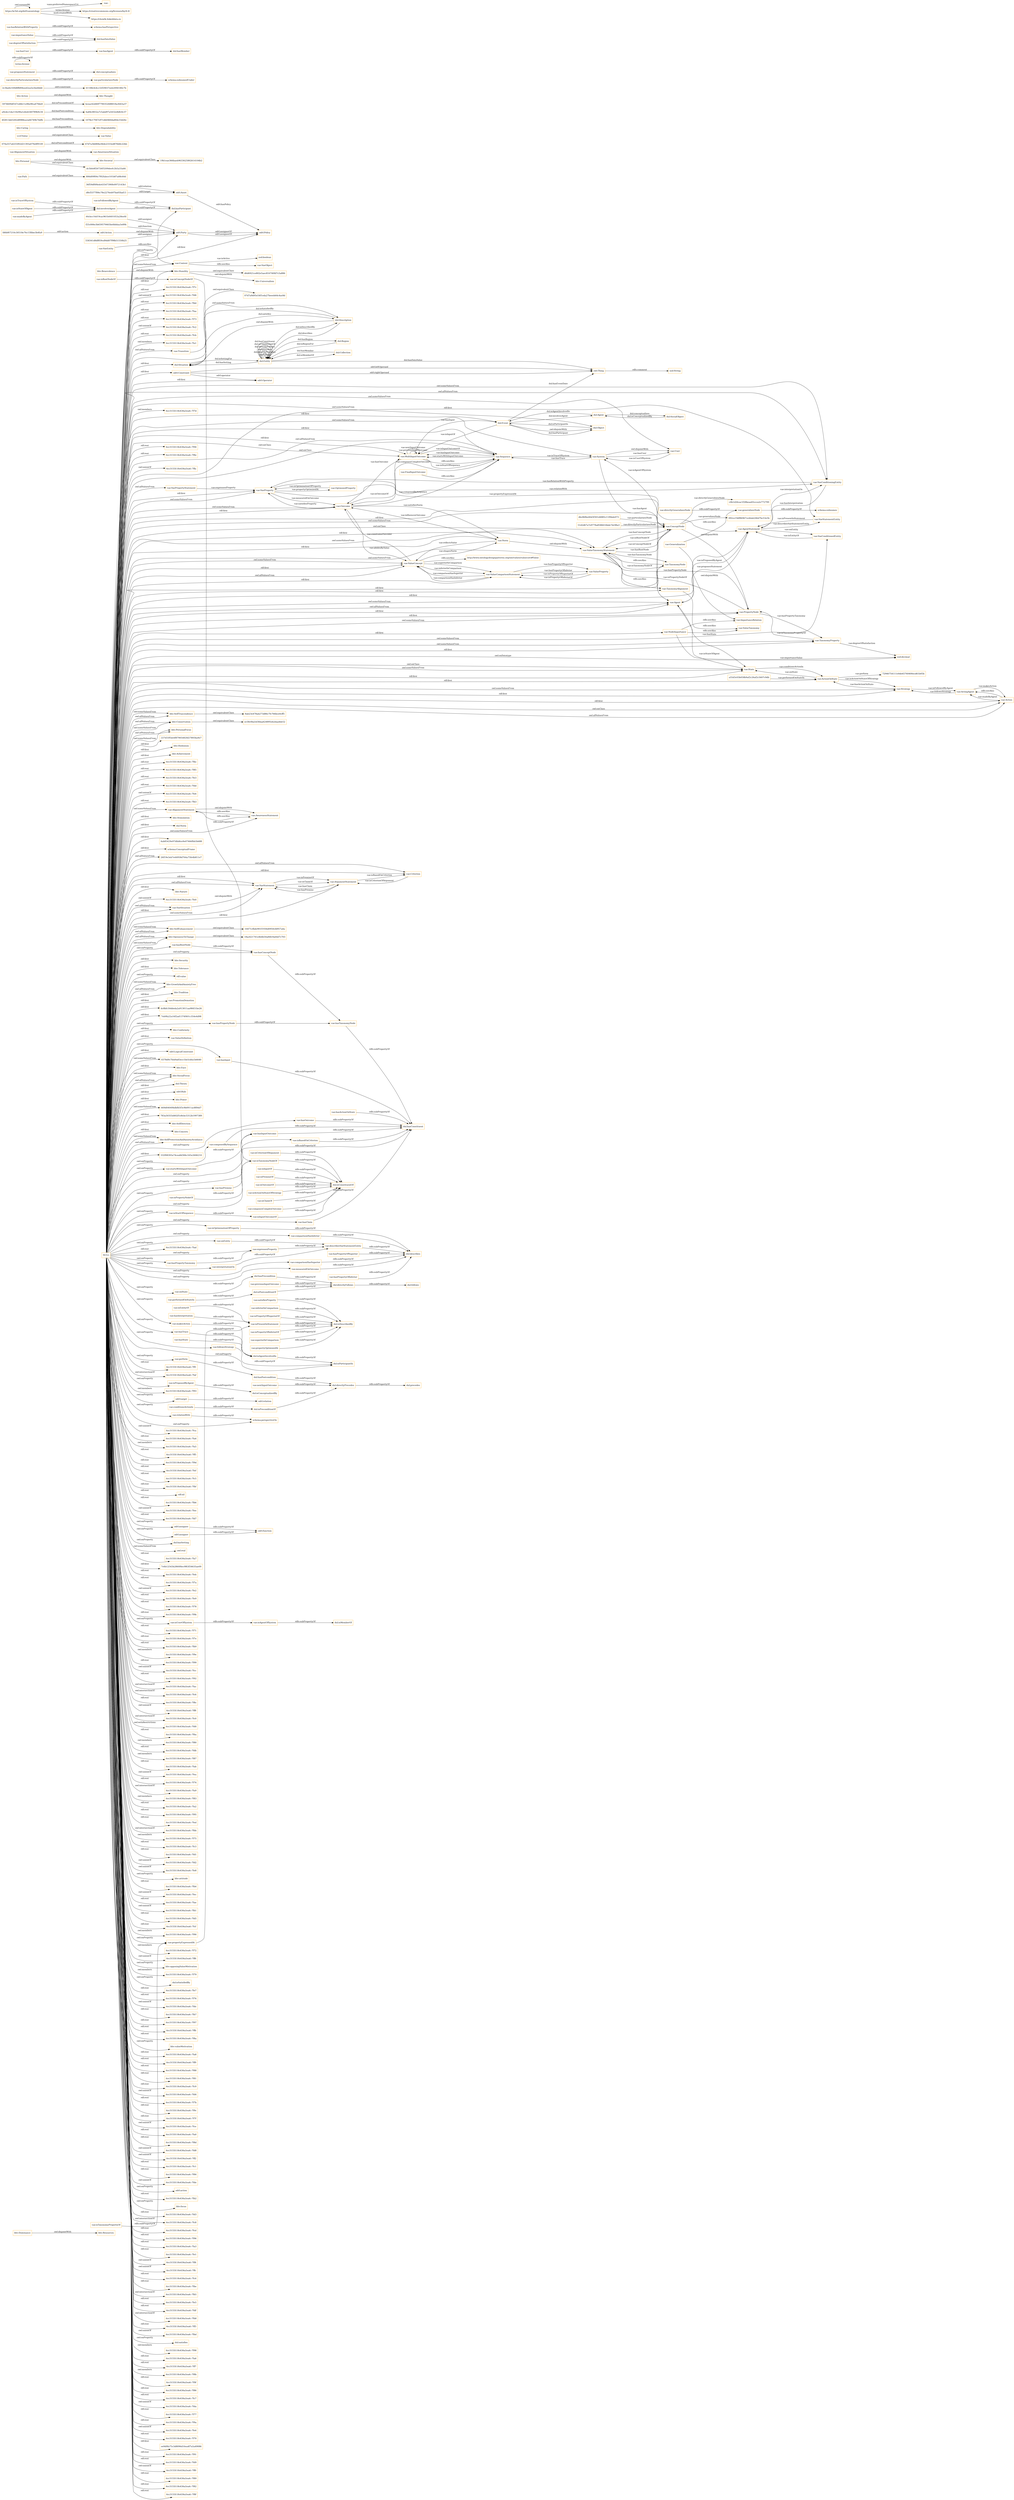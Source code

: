 digraph ar2dtool_diagram { 
rankdir=LR;
size="1501"
node [shape = rectangle, color="orange"]; "bhv:Dominance" "07d7a9d95e54f1eda27beeeb64c4ac8d" "dul:Situation" "odrl:Action" "36f59df0f4edc63547390fe0972143b1" "vae:Path" "c0b1d26cac1f28beae65ccca2e772799" "bhv:PersonalFocus" "227d33f5dc6f87905482fd27893ba9e7" "bhv:Hedonism" "bhv:Societal" "vae:NodeImportance" "72946754111e0de65760400ecd61b05b" "bhv:Universalism" "dc5bfe8f26726f3209deefc2b5a33a66" "vae:AwarenessSituation" "074a557a6255f02d21393a079e8f9149" "vae:Value" "bhv:Achievement" "odrl:Policy" "bhv:Stimulation" "dul:Norm" "vae:AlignmentSituation" "odrl:Operator" "vae:VaeProperty" "bhv:SelfTrascendence" "4ab85429e97dbb8ce9e07466fbb5b688" "vae:Outcome" "schema:ConceptualFrame" "26f19e3eb7e44958d764a75fe4b811e7" "vae:VaeEntity" "vae:MultiInputOutcome" "bhv:Conservation" "vae:AlignmentStatement" "bhv:Dependability" "dul:SocialObject" "bhv:Caring" "odrl:Asset" "bhv:Nature" "4f2813dd3282d8988ea2a66749b74dfb" "558341d8df859cd9dd07f98b51550b25" "vae:Generalization" "d6d6921ce802e5aec816740fd7c5a886" "vae:Context" "vae:ActionOnState" "vae:VaeStatement" "dbc86fbe40d3f301d4885c11f0bde073" "vae:TaxonomyProperty" "bhv:Security" "vae:ConceptNode" "dul:Object" "bhv:Tolerance" "vae:System" "bhv:Humility" "67d7a3b680bc0b4e2333ed876b8c22bb" "1078e17947e97cdb0460daf64e33d26c" "odrl:Party" "806d09f04c7f02fabce101b87a08c64d" "fd6bf67210c30518e76c15fbbe3b4fa9" "vae:Norm" "a9cdcc1da110e90a1e6eb540789b9c34" "44cbcc16d19cac961b4401053a28eefd" "bhv:GrowthAndAnxietyFree" "vae:User" "vae:Sequence" "vae:AgentStatement" "vae:VaeConditionedEntity" "bhv:Tradition" "dul:Event" "vae:PromotionDemotion" "dul:Agent" "ec58c0ba5d3fdaa624895eb2daa4de52" "dc8bfc50ddeda2a913011aa98451be26" "f25c006e3b659579465befdddaa3e89b" "7eb9fa22a16f2ad1374f401c354e4d98" "vae:ValueTaxonomyStatement" "a55d3c03b058b9af2c26af2c5607c9db" "vae:TaxonomyAlignment" "bhv:SelfEnhancement" "vae:Strategy" "vae:Agent" "bhv:Benevolence" "vae:FinalInputOutcome" "51d2d67a7e9778a8586616bde7dc98a3" "5974609df167cd4b11e96e9fca479de8" "vae:VaeSituation" "bhv:Conformity" "vae:Action" "bhv:Resources" "dul:Collection" "vae:AwarenessStatement" "vae:ValueDefinition" "bhv:OpennessToChange" "vae:ActingAgent" "odrl:LogicalConstraint" "vae:ValueConcept" "vae:PropertyNode" "vae:ValueProperty" "vae:ValueComparisonStatement" "19b1eae366baeb9633625802614104b2" "0378d9c7feb9a83ecc1be5cbfa1b6640" "vae:VaeStatementEntity" "vae:Criterion" "bhv:Thought" "vae:Transition" "bceac42d40f7790352688018a3643a37" "vae:State" "dul:Entity" "bhv:Face" "d8cf3377f06c78e2276eb97ba05fad13" "vae:VaeConditioningEntity" "vae:TaxonomyNode" "vae:VaePropertyStatement" "61188cfe4cc32f29037eeb2094180c7b" "bhv:SocialFocus" "16471cfbde901f1936d0950cfd957a4a" "odrl:Constraint" "092ce19df86967ce4dab246d7bc53e5b" "vae:OptimizedProperty" "dul:Theory" "8ab23e478ab273d86c7fc766bce0cff5" "dul:Region" "dul:Description" "18ac621741e4b4b50a84fc9a64d7c703" "bhv:Action" "vcvf:Value" "odrl:Rule" "bhv:Power" "vae:ImportanceRelation" "bhv:Personal" "669d04049bdbfb5f3c9b0911ac8f04d7" "2c3ba0e169d8ffd94eed2ea5e2be6bb6" "783a50355d402f1e8cbc5312b1997389" "vae:ArgumentStatement" "bhv:SelfDirection" "bhv:Concern" "bhv:SelfProtectionAndAnxietyAvoidance" "332f08393a74cea8d306c165e2606210" "6a84c0832a7c5abd97a5432e8dfc0c37" ; /*classes style*/
	"bhv:Action" -> "bhv:Thought" [ label = "owl:disjointWith" ];
	"vae:particularizesNode" -> "schema:subsumedUnder" [ label = "rdfs:subPropertyOf" ];
	"vae:hasConceptNode" -> "vae:hasTaxonomyNode" [ label = "rdfs:subPropertyOf" ];
	"vae:ConceptNode" -> "vae:PropertyNode" [ label = "owl:disjointWith" ];
	"vae:isTaxonomyNodeOf" -> "dul:isConstituentOf" [ label = "rdfs:subPropertyOf" ];
	"vae:proposesStatement" -> "dul:conceptualizes" [ label = "rdfs:subPropertyOf" ];
	"vae:previousInputOutcome" -> "dul:directlyFollows" [ label = "rdfs:subPropertyOf" ];
	"vae:hasTaxonomyNode" -> "dul:hasConstituent" [ label = "rdfs:subPropertyOf" ];
	"vae:nextInputOutcome" -> "dul:directlyPrecedes" [ label = "rdfs:subPropertyOf" ];
	"vae:VaeSituation" -> "vae:VaeStatement" [ label = "owl:disjointWith" ];
	"vae:comparisonHasInferior" -> "dul:describes" [ label = "rdfs:subPropertyOf" ];
	"vae:hasTrace" -> "dul:isAgentInvolvedIn" [ label = "rdfs:subPropertyOf" ];
	"vae:Path" -> "806d09f04c7f02fabce101b87a08c64d" [ label = "owl:equivalentClass" ];
	"vae:isInputOf" -> "dul:isConstituentOf" [ label = "rdfs:subPropertyOf" ];
	"dul:involvesAgent" -> "dul:hasParticipant" [ label = "rdfs:subPropertyOf" ];
	"terms:license" -> "terms:license" [ label = "rdfs:subPropertyOf" ];
	"dul:isAgentInvolvedIn" -> "dul:isParticipantIn" [ label = "rdfs:subPropertyOf" ];
	"bhv:SelfTrascendence" -> "8ab23e478ab273d86c7fc766bce0cff5" [ label = "owl:equivalentClass" ];
	"vae:describesVaeStatementEntity" -> "dul:describes" [ label = "rdfs:subPropertyOf" ];
	"vae:hasPropertyTaxonomy" -> "vae:expressesProperty" [ label = "rdfs:subPropertyOf" ];
	"dul:Event" -> "dul:Object" [ label = "owl:disjointWith" ];
	"vae:isPremiseOf" -> "dul:isConstituentOf" [ label = "rdfs:subPropertyOf" ];
	"vae:interpretationOn" -> "vae:describesVaeStatementEntity" [ label = "rdfs:subPropertyOf" ];
	"dul:Description" -> "dul:Situation" [ label = "owl:disjointWith" ];
	"odrl:Action" -> "odrl:Party" [ label = "owl:disjointWith" ];
	"vae:madeByAgent" -> "dul:involvesAgent" [ label = "rdfs:subPropertyOf" ];
	"dul:isPreconditionOf" -> "dul:directlyPrecedes" [ label = "rdfs:subPropertyOf" ];
	"vae:isOutcomeOf" -> "dul:isConstituentOf" [ label = "rdfs:subPropertyOf" ];
	"vae:isPresentInStatement" -> "dul:isDescribedBy" [ label = "rdfs:subPropertyOf" ];
	"vae:hasInput" -> "dul:hasConstituent" [ label = "rdfs:subPropertyOf" ];
	"bhv:Personal" -> "bhv:Societal" [ label = "owl:disjointWith" ];
	"bhv:Personal" -> "dc5bfe8f26726f3209deefc2b5a33a66" [ label = "owl:equivalentClass" ];
	"vae:hasUser" -> "vae:hasAgent" [ label = "rdfs:subPropertyOf" ];
	"vae:onState" -> "dul:hasPrecondition" [ label = "rdfs:subPropertyOf" ];
	"vae:hasActionOnState" -> "dul:hasConstituent" [ label = "rdfs:subPropertyOf" ];
	"vae:hasPropertyNode" -> "vae:hasTaxonomyNode" [ label = "rdfs:subPropertyOf" ];
	"dul:hasPrecondition" -> "dul:directlyFollows" [ label = "rdfs:subPropertyOf" ];
	"vae:hasPropertyOfSuperior" -> "dul:describes" [ label = "rdfs:subPropertyOf" ];
	"bhv:Conservation" -> "ec58c0ba5d3fdaa624895eb2daa4de52" [ label = "owl:equivalentClass" ];
	"vae:isPropertyNodeOf" -> "vae:isTaxonomyNodeOf" [ label = "rdfs:subPropertyOf" ];
	"bhv:Societal" -> "19b1eae366baeb9633625802614104b2" [ label = "owl:equivalentClass" ];
	"vae:Transition" -> "07d7a9d95e54f1eda27beeeb64c4ac8d" [ label = "owl:equivalentClass" ];
	"vae:comparisonHasSuperior" -> "dul:describes" [ label = "rdfs:subPropertyOf" ];
	"vae:hasOutcome" -> "dul:hasConstituent" [ label = "rdfs:subPropertyOf" ];
	"vae:Norm" -> "vae:ValueTaxonomyStatement" [ label = "owl:disjointWith" ];
	"vae:importanceValue" -> "dul:hasDataValue" [ label = "rdfs:subPropertyOf" ];
	"vae:isProposedByAgent" -> "dul:isConceptualizedBy" [ label = "rdfs:subPropertyOf" ];
	"bhv:Dominance" -> "bhv:Resources" [ label = "owl:disjointWith" ];
	"vae:isEntityOf" -> "vae:isPresentInStatement" [ label = "rdfs:subPropertyOf" ];
	"vae:MultiInputOutcome" -> "vae:Sequence" [ label = "rdfs:seeAlso" ];
	"vae:propertyExpressedAt" -> "vae:isPresentInStatement" [ label = "rdfs:subPropertyOf" ];
	"vae:hasState" -> "dul:isAgentInvolvedIn" [ label = "rdfs:subPropertyOf" ];
	"vae:AwarenessStatement" -> "vae:AlignmentStatement" [ label = "rdfs:seeAlso" ];
	"vae:isConceptNodeOf" -> "vae:isTaxonomyNodeOf" [ label = "rdfs:subPropertyOf" ];
	"bhv:Caring" -> "bhv:Dependability" [ label = "owl:disjointWith" ];
	"vae:hasRootNode" -> "vae:hasConceptNode" [ label = "rdfs:subPropertyOf" ];
	"vae:isAgentOfSystem" -> "dul:isMemberOf" [ label = "rdfs:subPropertyOf" ];
	"vae:ValueConcept" -> "http://www.ontologydesignpatterns.org/ont/values/valuecore#Value" [ label = "rdfs:seeAlso" ];
	"vae:isInputOutcomeOf" -> "dul:isConstituentOf" [ label = "rdfs:subPropertyOf" ];
	"vae:isTaxonomyPropertyOf" -> "vae:propertyExpressedAt" [ label = "rdfs:subPropertyOf" ];
	"vae:directlyParticularizesNode" -> "vae:particularizesNode" [ label = "rdfs:subPropertyOf" ];
	"vae:isRootNodeOf" -> "vae:isConceptNodeOf" [ label = "rdfs:subPropertyOf" ];
	"vae:expressesProperty" -> "vae:describesVaeStatementEntity" [ label = "rdfs:subPropertyOf" ];
	"vae:hasAgent" -> "dul:hasMember" [ label = "rdfs:subPropertyOf" ];
	"vae:isFollowedByAgent" -> "dul:hasParticipant" [ label = "rdfs:subPropertyOf" ];
	"vae:hasRelationWithProperty" -> "schema:hasPerspective" [ label = "rdfs:subPropertyOf" ];
	"vae:measuredOnOutcome" -> "dul:describes" [ label = "rdfs:subPropertyOf" ];
	"vae:perform" -> "dul:hasPostcondition" [ label = "rdfs:subPropertyOf" ];
	"vcvf:Value" -> "vae:Value" [ label = "owl:equivalentClass" ];
	"vae:isTraceOfSystem" -> "dul:involvesAgent" [ label = "rdfs:subPropertyOf" ];
	"vae:degreeOfSatisfaction" -> "dul:hasDataValue" [ label = "rdfs:subPropertyOf" ];
	"vae:directlyGeneralizesNode" -> "vae:generalizesNode" [ label = "rdfs:subPropertyOf" ];
	"vae:conditionsActionIn" -> "dul:isPreconditionOf" [ label = "rdfs:subPropertyOf" ];
	"vae:superiorInComparison" -> "dul:isDescribedBy" [ label = "rdfs:subPropertyOf" ];
	"vae:System" -> "vae:User" [ label = "owl:disjointWith" ];
	"vae:ValueTaxonomyStatement" -> "vae:TaxonomyAlignment" [ label = "rdfs:seeAlso" ];
	"vae:TaxonomyNode" -> "vae:ValueTaxonomyStatement" [ label = "rdfs:seeAlso" ];
	"vae:followsStrategy" -> "dul:isParticipantIn" [ label = "rdfs:subPropertyOf" ];
	"vae:hasPropertyOfInferior" -> "dul:describes" [ label = "rdfs:subPropertyOf" ];
	"vae:composedBySequence" -> "dul:hasConstituent" [ label = "rdfs:subPropertyOf" ];
	"vae:AlignmentSituation" -> "vae:AwarenessSituation" [ label = "owl:disjointWith" ];
	"https://w3id.org/def/vaeontology" -> "vae:" [ label = "vann:preferredNamespaceUri" ];
	"https://w3id.org/def/vaeontology" -> "https://creativecommons.org/licenses/by/4.0/" [ label = "terms:license" ];
	"https://w3id.org/def/vaeontology" -> "https://w3id.org/def/vaeontology" [ label = "owl:versionIRI" ];
	"https://w3id.org/def/vaeontology" -> "https://chowlk.linkeddata.es" [ label = "mod:createdWith" ];
	"vae:isActionOnStateOfStrategy" -> "dul:isConstituentOf" [ label = "rdfs:subPropertyOf" ];
	"vae:startsWithInputOutcome" -> "vae:hasInputOutcome" [ label = "rdfs:subPropertyOf" ];
	"vae:isOptimizationOfProperty" -> "dul:describes" [ label = "rdfs:subPropertyOf" ];
	"vae:propertyOptimizedAt" -> "dul:isDescribedBy" [ label = "rdfs:subPropertyOf" ];
	"bhv:Humility" -> "bhv:Universalism" [ label = "owl:disjointWith" ];
	"bhv:Humility" -> "d6d6921ce802e5aec816740fd7c5a886" [ label = "owl:equivalentClass" ];
	"vae:FinalInputOutcome" -> "vae:Sequence" [ label = "rdfs:seeAlso" ];
	"odrl:target" -> "odrl:relation" [ label = "rdfs:subPropertyOf" ];
	"bhv:SelfEnhancement" -> "16471cfbde901f1936d0950cfd957a4a" [ label = "owl:equivalentClass" ];
	"dul:directlyPrecedes" -> "dul:precedes" [ label = "rdfs:subPropertyOf" ];
	"vae:makesAction" -> "dul:isAgentInvolvedIn" [ label = "rdfs:subPropertyOf" ];
	"vae:satisfiesProperty" -> "dul:isDescribedBy" [ label = "rdfs:subPropertyOf" ];
	"vae:TaxonomyAlignment" -> "vae:ValueTaxonomy" [ label = "rdfs:seeAlso" ];
	"vae:relationWith" -> "schema:perspectiveOn" [ label = "rdfs:subPropertyOf" ];
	"vae:NodeImportance" -> "vae:ValueTaxonomy" [ label = "rdfs:seeAlso" ];
	"vae:NodeImportance" -> "vae:ImportanceRelation" [ label = "rdfs:seeAlso" ];
	"vae:Action" -> "vae:ActingAgent" [ label = "rdfs:seeAlso" ];
	"vae:inferiorInComparison" -> "dul:isDescribedBy" [ label = "rdfs:subPropertyOf" ];
	"vae:VaeEntity" -> "vae:Context" [ label = "rdfs:seeAlso" ];
	"vae:isClaimOf" -> "dul:isConstituentOf" [ label = "rdfs:subPropertyOf" ];
	"vae:hasInputOutcome" -> "dul:hasConstituent" [ label = "rdfs:subPropertyOf" ];
	"vae:isPropertyOfSuperiorOf" -> "dul:isDescribedBy" [ label = "rdfs:subPropertyOf" ];
	"vae:isStateOfAgent" -> "dul:involvesAgent" [ label = "rdfs:subPropertyOf" ];
	"vae:Generalization" -> "vae:generalizesNode" [ label = "rdfs:seeAlso" ];
	"vae:Generalization" -> "vae:ImportanceRelation" [ label = "owl:disjointWith" ];
	"vae:Context" -> "vae:VaeObject" [ label = "rdfs:seeAlso" ];
	"NULL" -> "6cc3155f:18c636a5ea6:-7fca" [ label = "owl:unionOf" ];
	"NULL" -> "6cc3155f:18c636a5ea6:-7fa4" [ label = "rdf:rest" ];
	"NULL" -> "6cc3155f:18c636a5ea6:-7fa5" [ label = "owl:members" ];
	"NULL" -> "6cc3155f:18c636a5ea6:-7ff5" [ label = "rdf:rest" ];
	"NULL" -> "4ab85429e97dbb8ce9e07466fbb5b688" [ label = "rdf:first" ];
	"NULL" -> "6cc3155f:18c636a5ea6:-7f9d" [ label = "rdf:rest" ];
	"NULL" -> "6cc3155f:18c636a5ea6:-7fef" [ label = "rdf:rest" ];
	"NULL" -> "vae:hasConceptNode" [ label = "owl:onProperty" ];
	"NULL" -> "6cc3155f:18c636a5ea6:-7fc5" [ label = "rdf:rest" ];
	"NULL" -> "bhv:PersonalFocus" [ label = "owl:someValuesFrom" ];
	"NULL" -> "6cc3155f:18c636a5ea6:-7fbf" [ label = "rdf:rest" ];
	"NULL" -> "bhv:Hedonism" [ label = "rdf:first" ];
	"NULL" -> "bhv:Conservation" [ label = "owl:allValuesFrom" ];
	"NULL" -> "rdf:nil" [ label = "rdf:rest" ];
	"NULL" -> "vae:VaeConditioningEntity" [ label = "owl:someValuesFrom" ];
	"NULL" -> "vae:isBasedOnCriterion" [ label = "owl:onProperty" ];
	"NULL" -> "6cc3155f:18c636a5ea6:-7fb6" [ label = "rdf:rest" ];
	"NULL" -> "6cc3155f:18c636a5ea6:-7fee" [ label = "owl:unionOf" ];
	"NULL" -> "vae:isTaxonomyNodeOf" [ label = "owl:onProperty" ];
	"NULL" -> "vae:interpretationOn" [ label = "owl:onProperty" ];
	"NULL" -> "vae:ConceptNode" [ label = "rdf:first" ];
	"NULL" -> "vae:PropertyNode" [ label = "rdf:first" ];
	"NULL" -> "6cc3155f:18c636a5ea6:-7fd7" [ label = "rdf:rest" ];
	"NULL" -> "odrl:assignee" [ label = "owl:onProperty" ];
	"NULL" -> "vae:ConceptNode" [ label = "owl:someValuesFrom" ];
	"NULL" -> "vae:expressesProperty" [ label = "owl:onProperty" ];
	"NULL" -> "vae:VaeSituation" [ label = "owl:allValuesFrom" ];
	"NULL" -> "dul:hasSetting" [ label = "owl:onProperty" ];
	"NULL" -> "bhv:SelfTrascendence" [ label = "owl:someValuesFrom" ];
	"NULL" -> "owl:real" [ label = "owl:someValuesFrom" ];
	"NULL" -> "6cc3155f:18c636a5ea6:-7fa7" [ label = "rdf:rest" ];
	"NULL" -> "odrl:LogicalConstraint" [ label = "rdf:first" ];
	"NULL" -> "7c6b12543b2860f4ec9f63f34635ae09" [ label = "rdf:first" ];
	"NULL" -> "6cc3155f:18c636a5ea6:-7feb" [ label = "rdf:rest" ];
	"NULL" -> "vae:onEntity" [ label = "owl:onProperty" ];
	"NULL" -> "6cc3155f:18c636a5ea6:-7f7a" [ label = "rdf:rest" ];
	"NULL" -> "vae:VaeConditioningEntity" [ label = "owl:allValuesFrom" ];
	"NULL" -> "vae:TaxonomyNode" [ label = "rdf:first" ];
	"NULL" -> "6cc3155f:18c636a5ea6:-7fe2" [ label = "owl:unionOf" ];
	"NULL" -> "vae:comparisonHasInferior" [ label = "owl:onProperty" ];
	"NULL" -> "6cc3155f:18c636a5ea6:-7fe9" [ label = "rdf:rest" ];
	"NULL" -> "6cc3155f:18c636a5ea6:-7f78" [ label = "rdf:rest" ];
	"NULL" -> "6cc3155f:18c636a5ea6:-7f9b" [ label = "rdf:rest" ];
	"NULL" -> "vae:isUserOfSystem" [ label = "owl:onProperty" ];
	"NULL" -> "vae:ActionOnState" [ label = "rdf:first" ];
	"NULL" -> "vae:VaeStatement" [ label = "owl:someValuesFrom" ];
	"NULL" -> "6cc3155f:18c636a5ea6:-7f71" [ label = "rdf:rest" ];
	"NULL" -> "6cc3155f:18c636a5ea6:-7f7e" [ label = "rdf:rest" ];
	"NULL" -> "vae:Criterion" [ label = "owl:allValuesFrom" ];
	"NULL" -> "6cc3155f:18c636a5ea6:-7fb9" [ label = "rdf:rest" ];
	"NULL" -> "6cc3155f:18c636a5ea6:-7f9e" [ label = "owl:members" ];
	"NULL" -> "6cc3155f:18c636a5ea6:-7f99" [ label = "rdf:rest" ];
	"NULL" -> "bhv:GrowthAndAnxietyFree" [ label = "owl:someValuesFrom" ];
	"NULL" -> "6cc3155f:18c636a5ea6:-7fcc" [ label = "owl:unionOf" ];
	"NULL" -> "vae:Strategy" [ label = "owl:someValuesFrom" ];
	"NULL" -> "6cc3155f:18c636a5ea6:-7f92" [ label = "rdf:rest" ];
	"NULL" -> "6cc3155f:18c636a5ea6:-7fac" [ label = "owl:intersectionOf" ];
	"NULL" -> "vae:ConceptNode" [ label = "owl:onClass" ];
	"NULL" -> "6cc3155f:18c636a5ea6:-7fc6" [ label = "owl:intersectionOf" ];
	"NULL" -> "vae:Action" [ label = "rdf:first" ];
	"NULL" -> "vae:hasOutcome" [ label = "owl:onProperty" ];
	"NULL" -> "6cc3155f:18c636a5ea6:-7f8c" [ label = "rdf:rest" ];
	"NULL" -> "332f08393a74cea8d306c165e2606210" [ label = "rdf:first" ];
	"NULL" -> "6cc3155f:18c636a5ea6:-7ff8" [ label = "owl:unionOf" ];
	"NULL" -> "6cc3155f:18c636a5ea6:-7fc0" [ label = "owl:intersectionOf" ];
	"NULL" -> "6cc3155f:18c636a5ea6:-7fd0" [ label = "owl:withRestrictions" ];
	"NULL" -> "6cc3155f:18c636a5ea6:-7fba" [ label = "rdf:rest" ];
	"NULL" -> "vae:AwarenessStatement" [ label = "owl:someValuesFrom" ];
	"NULL" -> "6cc3155f:18c636a5ea6:-7f80" [ label = "owl:members" ];
	"NULL" -> "6cc3155f:18c636a5ea6:-7fdb" [ label = "rdf:rest" ];
	"NULL" -> "vae:startsWithInputOutcome" [ label = "owl:onProperty" ];
	"NULL" -> "6cc3155f:18c636a5ea6:-7f87" [ label = "owl:members" ];
	"NULL" -> "6cc3155f:18c636a5ea6:-7fab" [ label = "rdf:rest" ];
	"NULL" -> "6cc3155f:18c636a5ea6:-7fea" [ label = "owl:unionOf" ];
	"NULL" -> "odrl:Operator" [ label = "rdf:first" ];
	"NULL" -> "6cc3155f:18c636a5ea6:-7f74" [ label = "rdf:rest" ];
	"NULL" -> "vae:Agent" [ label = "owl:someValuesFrom" ];
	"NULL" -> "6cc3155f:18c636a5ea6:-7fa9" [ label = "owl:intersectionOf" ];
	"NULL" -> "vae:isStartOfSequence" [ label = "owl:onProperty" ];
	"NULL" -> "bhv:Tradition" [ label = "rdf:first" ];
	"NULL" -> "vae:hasInput" [ label = "owl:onProperty" ];
	"NULL" -> "6cc3155f:18c636a5ea6:-7f83" [ label = "owl:members" ];
	"NULL" -> "6cc3155f:18c636a5ea6:-7fa2" [ label = "rdf:rest" ];
	"NULL" -> "vae:Sequence" [ label = "owl:onClass" ];
	"NULL" -> "6cc3155f:18c636a5ea6:-7f95" [ label = "rdf:rest" ];
	"NULL" -> "vae:hasRootNode" [ label = "owl:onProperty" ];
	"NULL" -> "6cc3155f:18c636a5ea6:-7fed" [ label = "rdf:rest" ];
	"NULL" -> "vae:NodeImportance" [ label = "rdf:first" ];
	"NULL" -> "vae:VaeConditionedEntity" [ label = "owl:someValuesFrom" ];
	"NULL" -> "6cc3155f:18c636a5ea6:-7fbb" [ label = "owl:intersectionOf" ];
	"NULL" -> "6cc3155f:18c636a5ea6:-7f75" [ label = "owl:members" ];
	"NULL" -> "bhv:SelfEnhancement" [ label = "owl:someValuesFrom" ];
	"NULL" -> "6cc3155f:18c636a5ea6:-7fc3" [ label = "rdf:rest" ];
	"NULL" -> "bhv:GrowthAndAnxietyFree" [ label = "owl:allValuesFrom" ];
	"NULL" -> "vae:Outcome" [ label = "owl:someValuesFrom" ];
	"NULL" -> "bhv:SelfDirection" [ label = "rdf:first" ];
	"NULL" -> "vae:hasInputOutcome" [ label = "owl:onProperty" ];
	"NULL" -> "vae:TaxonomyProperty" [ label = "owl:someValuesFrom" ];
	"NULL" -> "dul:Theory" [ label = "rdf:first" ];
	"NULL" -> "dul:Event" [ label = "rdf:first" ];
	"NULL" -> "669d04049bdbfb5f3c9b0911ac8f04d7" [ label = "owl:someValuesFrom" ];
	"NULL" -> "6cc3155f:18c636a5ea6:-7fd1" [ label = "rdf:rest" ];
	"NULL" -> "227d33f5dc6f87905482fd27893ba9e7" [ label = "rdf:first" ];
	"NULL" -> "6cc3155f:18c636a5ea6:-7fd2" [ label = "owl:unionOf" ];
	"NULL" -> "vae:ArgumentStatement" [ label = "rdf:first" ];
	"NULL" -> "6cc3155f:18c636a5ea6:-7fe8" [ label = "owl:unionOf" ];
	"NULL" -> "bhv:attitude" [ label = "owl:onProperty" ];
	"NULL" -> "6cc3155f:18c636a5ea6:-7fb4" [ label = "rdf:rest" ];
	"NULL" -> "6cc3155f:18c636a5ea6:-7fec" [ label = "owl:unionOf" ];
	"NULL" -> "6cc3155f:18c636a5ea6:-7fae" [ label = "rdf:rest" ];
	"NULL" -> "vae:Norm" [ label = "rdf:first" ];
	"NULL" -> "schema:perspectiveOn" [ label = "owl:onProperty" ];
	"NULL" -> "6cc3155f:18c636a5ea6:-7fb1" [ label = "owl:unionOf" ];
	"NULL" -> "6cc3155f:18c636a5ea6:-7fd5" [ label = "rdf:rest" ];
	"NULL" -> "vae:VaeProperty" [ label = "rdf:first" ];
	"NULL" -> "6cc3155f:18c636a5ea6:-7fcf" [ label = "rdf:rest" ];
	"NULL" -> "6cc3155f:18c636a5ea6:-7f90" [ label = "owl:members" ];
	"NULL" -> "6cc3155f:18c636a5ea6:-7f72" [ label = "owl:members" ];
	"NULL" -> "6cc3155f:18c636a5ea6:-7ff6" [ label = "owl:unionOf" ];
	"NULL" -> "bhv:opposingValueMotivation" [ label = "owl:onProperty" ];
	"NULL" -> "bhv:Humility" [ label = "rdf:first" ];
	"NULL" -> "6cc3155f:18c636a5ea6:-7f79" [ label = "owl:members" ];
	"NULL" -> "dul:isSatisfiedBy" [ label = "owl:onProperty" ];
	"NULL" -> "vae:TaxonomyProperty" [ label = "rdf:first" ];
	"NULL" -> "6cc3155f:18c636a5ea6:-7fe7" [ label = "rdf:rest" ];
	"NULL" -> "6cc3155f:18c636a5ea6:-7f76" [ label = "rdf:rest" ];
	"NULL" -> "6cc3155f:18c636a5ea6:-7fdc" [ label = "owl:unionOf" ];
	"NULL" -> "vae:State" [ label = "owl:onClass" ];
	"NULL" -> "6cc3155f:18c636a5ea6:-7fb7" [ label = "rdf:rest" ];
	"NULL" -> "0378d9c7feb9a83ecc1be5cbfa1b6640" [ label = "owl:someValuesFrom" ];
	"NULL" -> "6cc3155f:18c636a5ea6:-7f97" [ label = "rdf:rest" ];
	"NULL" -> "bhv:OpennessToChange" [ label = "owl:allValuesFrom" ];
	"NULL" -> "vae:VaeStatement" [ label = "rdf:first" ];
	"NULL" -> "6cc3155f:18c636a5ea6:-7ffb" [ label = "rdf:rest" ];
	"NULL" -> "vae:VaeSituation" [ label = "rdf:first" ];
	"NULL" -> "6cc3155f:18c636a5ea6:-7f8a" [ label = "rdf:rest" ];
	"NULL" -> "bhv:valueMotivation" [ label = "owl:onProperty" ];
	"NULL" -> "vae:relationWith" [ label = "owl:onProperty" ];
	"NULL" -> "6cc3155f:18c636a5ea6:-7fa8" [ label = "rdf:rest" ];
	"NULL" -> "6cc3155f:18c636a5ea6:-7ff9" [ label = "rdf:rest" ];
	"NULL" -> "bhv:Stimulation" [ label = "rdf:first" ];
	"NULL" -> "6cc3155f:18c636a5ea6:-7f88" [ label = "rdf:rest" ];
	"NULL" -> "6cc3155f:18c636a5ea6:-7f81" [ label = "rdf:rest" ];
	"NULL" -> "6cc3155f:18c636a5ea6:-7fc9" [ label = "rdf:rest" ];
	"NULL" -> "odrl:Constraint" [ label = "rdf:first" ];
	"NULL" -> "6cc3155f:18c636a5ea6:-7fd4" [ label = "owl:unionOf" ];
	"NULL" -> "vae:Action" [ label = "owl:onClass" ];
	"NULL" -> "6cc3155f:18c636a5ea6:-7f7b" [ label = "rdf:rest" ];
	"NULL" -> "odrl:target" [ label = "owl:onProperty" ];
	"NULL" -> "vae:Transition" [ label = "owl:allValuesFrom" ];
	"NULL" -> "6cc3155f:18c636a5ea6:-7f9c" [ label = "rdf:rest" ];
	"NULL" -> "vae:makesAction" [ label = "owl:onProperty" ];
	"NULL" -> "dul:Object" [ label = "owl:someValuesFrom" ];
	"NULL" -> "6cc3155f:18c636a5ea6:-7f7f" [ label = "rdf:rest" ];
	"NULL" -> "vae:onState" [ label = "owl:onProperty" ];
	"NULL" -> "dul:isParticipantIn" [ label = "owl:onProperty" ];
	"NULL" -> "vae:VaeProperty" [ label = "owl:someValuesFrom" ];
	"NULL" -> "bhv:SelfProtectionAndAnxietyAvoidance" [ label = "owl:someValuesFrom" ];
	"NULL" -> "vae:Agent" [ label = "owl:allValuesFrom" ];
	"NULL" -> "6cc3155f:18c636a5ea6:-7fce" [ label = "owl:unionOf" ];
	"NULL" -> "6cc3155f:18c636a5ea6:-7fa0" [ label = "rdf:rest" ];
	"NULL" -> "6cc3155f:18c636a5ea6:-7f8d" [ label = "rdf:rest" ];
	"NULL" -> "6cc3155f:18c636a5ea6:-7fd8" [ label = "owl:unionOf" ];
	"NULL" -> "vae:PropertyNode" [ label = "owl:someValuesFrom" ];
	"NULL" -> "6cc3155f:18c636a5ea6:-7ff2" [ label = "owl:unionOf" ];
	"NULL" -> "6cc3155f:18c636a5ea6:-7fc1" [ label = "rdf:rest" ];
	"NULL" -> "dul:Situation" [ label = "rdf:first" ];
	"NULL" -> "bhv:SelfEnhancement" [ label = "owl:allValuesFrom" ];
	"NULL" -> "vae:hasPropertyNode" [ label = "owl:onProperty" ];
	"NULL" -> "dul:Description" [ label = "owl:someValuesFrom" ];
	"NULL" -> "6cc3155f:18c636a5ea6:-7f84" [ label = "rdf:rest" ];
	"NULL" -> "6cc3155f:18c636a5ea6:-7fde" [ label = "owl:unionOf" ];
	"NULL" -> "bhv:Conservation" [ label = "owl:someValuesFrom" ];
	"NULL" -> "bhv:PersonalFocus" [ label = "owl:allValuesFrom" ];
	"NULL" -> "schema:ConceptualFrame" [ label = "rdf:first" ];
	"NULL" -> "vae:Strategy" [ label = "rdf:first" ];
	"NULL" -> "vae:Outcome" [ label = "rdf:first" ];
	"NULL" -> "odrl:action" [ label = "owl:onProperty" ];
	"NULL" -> "6cc3155f:18c636a5ea6:-7fb2" [ label = "rdf:rest" ];
	"NULL" -> "vae:isProposedByAgent" [ label = "owl:onProperty" ];
	"NULL" -> "bhv:focus" [ label = "owl:onProperty" ];
	"NULL" -> "6cc3155f:18c636a5ea6:-7fd3" [ label = "rdf:rest" ];
	"NULL" -> "6cc3155f:18c636a5ea6:-7fc8" [ label = "owl:intersectionOf" ];
	"NULL" -> "6cc3155f:18c636a5ea6:-7fcd" [ label = "rdf:rest" ];
	"NULL" -> "6cc3155f:18c636a5ea6:-7f96" [ label = "rdf:rest" ];
	"NULL" -> "26f19e3eb7e44958d764a75fe4b811e7" [ label = "owl:allValuesFrom" ];
	"NULL" -> "6cc3155f:18c636a5ea6:-7fa3" [ label = "rdf:rest" ];
	"NULL" -> "vae:MultiInputOutcome" [ label = "rdf:first" ];
	"NULL" -> "6cc3155f:18c636a5ea6:-7fe1" [ label = "rdf:rest" ];
	"NULL" -> "6cc3155f:18c636a5ea6:-7ff4" [ label = "owl:unionOf" ];
	"NULL" -> "6cc3155f:18c636a5ea6:-7ffc" [ label = "owl:unionOf" ];
	"NULL" -> "6cc3155f:18c636a5ea6:-7fc4" [ label = "rdf:rest" ];
	"NULL" -> "vae:ValueTaxonomyStatement" [ label = "owl:someValuesFrom" ];
	"NULL" -> "6cc3155f:18c636a5ea6:-7fbe" [ label = "rdf:rest" ];
	"NULL" -> "bhv:SelfProtectionAndAnxietyAvoidance" [ label = "owl:allValuesFrom" ];
	"NULL" -> "vae:ValueDefinition" [ label = "rdf:first" ];
	"NULL" -> "vae:TaxonomyAlignment" [ label = "rdf:first" ];
	"NULL" -> "6cc3155f:18c636a5ea6:-7fb5" [ label = "owl:intersectionOf" ];
	"NULL" -> "bhv:Security" [ label = "rdf:first" ];
	"NULL" -> "6cc3155f:18c636a5ea6:-7fe5" [ label = "rdf:rest" ];
	"NULL" -> "vae:AgentStatement" [ label = "rdf:first" ];
	"NULL" -> "7eb9fa22a16f2ad1374f401c354e4d98" [ label = "rdf:first" ];
	"NULL" -> "vae:propertyExpressedAt" [ label = "owl:onProperty" ];
	"NULL" -> "vae:AlignmentStatement" [ label = "owl:someValuesFrom" ];
	"NULL" -> "6cc3155f:18c636a5ea6:-7fdf" [ label = "rdf:rest" ];
	"NULL" -> "bhv:OpennessToChange" [ label = "owl:someValuesFrom" ];
	"NULL" -> "dul:hasParticipant" [ label = "owl:onProperty" ];
	"NULL" -> "6cc3155f:18c636a5ea6:-7fb8" [ label = "owl:intersectionOf" ];
	"NULL" -> "odrl:assigner" [ label = "owl:onProperty" ];
	"NULL" -> "bhv:SocialFocus" [ label = "owl:someValuesFrom" ];
	"NULL" -> "6cc3155f:18c636a5ea6:-7ff3" [ label = "rdf:rest" ];
	"NULL" -> "6cc3155f:18c636a5ea6:-7fbd" [ label = "owl:unionOf" ];
	"NULL" -> "vae:ValueComparisonStatement" [ label = "rdf:first" ];
	"NULL" -> "dul:satisfies" [ label = "owl:onProperty" ];
	"NULL" -> "vae:VaePropertyStatement" [ label = "owl:allValuesFrom" ];
	"NULL" -> "odrl:Rule" [ label = "rdf:first" ];
	"NULL" -> "6cc3155f:18c636a5ea6:-7f98" [ label = "owl:members" ];
	"NULL" -> "6cc3155f:18c636a5ea6:-7fa6" [ label = "rdf:rest" ];
	"NULL" -> "783a50355d402f1e8cbc5312b1997389" [ label = "rdf:first" ];
	"NULL" -> "6cc3155f:18c636a5ea6:-7ff7" [ label = "rdf:rest" ];
	"NULL" -> "6cc3155f:18c636a5ea6:-7f8b" [ label = "owl:members" ];
	"NULL" -> "bhv:SocialFocus" [ label = "owl:allValuesFrom" ];
	"NULL" -> "6cc3155f:18c636a5ea6:-7f9f" [ label = "rdf:rest" ];
	"NULL" -> "6cc3155f:18c636a5ea6:-7f86" [ label = "rdf:rest" ];
	"NULL" -> "vae:ValueConcept" [ label = "owl:someValuesFrom" ];
	"NULL" -> "vae:hasPremise" [ label = "owl:onProperty" ];
	"NULL" -> "bhv:Tolerance" [ label = "rdf:first" ];
	"NULL" -> "vae:State" [ label = "owl:someValuesFrom" ];
	"NULL" -> "6cc3155f:18c636a5ea6:-7fc7" [ label = "rdf:rest" ];
	"NULL" -> "6cc3155f:18c636a5ea6:-7fda" [ label = "owl:unionOf" ];
	"NULL" -> "bhv:Power" [ label = "rdf:first" ];
	"NULL" -> "bhv:Nature" [ label = "rdf:first" ];
	"NULL" -> "6cc3155f:18c636a5ea6:-7f77" [ label = "rdf:rest" ];
	"NULL" -> "6cc3155f:18c636a5ea6:-7f9a" [ label = "rdf:rest" ];
	"NULL" -> "vae:Action" [ label = "owl:allValuesFrom" ];
	"NULL" -> "vae:Agent" [ label = "rdf:first" ];
	"NULL" -> "6cc3155f:18c636a5ea6:-7fe4" [ label = "owl:unionOf" ];
	"NULL" -> "6cc3155f:18c636a5ea6:-7f70" [ label = "rdf:rest" ];
	"NULL" -> "bhv:Achievement" [ label = "rdf:first" ];
	"NULL" -> "vae:followsStrategy" [ label = "owl:onProperty" ];
	"NULL" -> "vae:Sequence" [ label = "rdf:first" ];
	"NULL" -> "ee9d9fa75c3d8096d16ea4f7a5a49086" [ label = "rdf:first" ];
	"NULL" -> "vae:VaeStatementEntity" [ label = "rdf:first" ];
	"NULL" -> "bhv:Conformity" [ label = "rdf:first" ];
	"NULL" -> "vae:perform" [ label = "owl:onProperty" ];
	"NULL" -> "xsd:decimal" [ label = "owl:onDatatype" ];
	"NULL" -> "bhv:SelfTrascendence" [ label = "owl:allValuesFrom" ];
	"NULL" -> "6cc3155f:18c636a5ea6:-7f91" [ label = "rdf:rest" ];
	"NULL" -> "6cc3155f:18c636a5ea6:-7fd9" [ label = "rdf:rest" ];
	"NULL" -> "odrl:Party" [ label = "rdf:first" ];
	"NULL" -> "6cc3155f:18c636a5ea6:-7ff0" [ label = "owl:unionOf" ];
	"NULL" -> "6cc3155f:18c636a5ea6:-7f89" [ label = "rdf:rest" ];
	"NULL" -> "6cc3155f:18c636a5ea6:-7f82" [ label = "rdf:rest" ];
	"NULL" -> "odrl:Policy" [ label = "rdf:first" ];
	"NULL" -> "6cc3155f:18c636a5ea6:-7f8f" [ label = "rdf:rest" ];
	"NULL" -> "6cc3155f:18c636a5ea6:-7f7c" [ label = "rdf:rest" ];
	"NULL" -> "vae:Context" [ label = "owl:someValuesFrom" ];
	"NULL" -> "vae:ValueTaxonomyStatement" [ label = "rdf:first" ];
	"NULL" -> "6cc3155f:18c636a5ea6:-7fd6" [ label = "owl:unionOf" ];
	"NULL" -> "vae:hasTrace" [ label = "owl:onProperty" ];
	"NULL" -> "6cc3155f:18c636a5ea6:-7fb0" [ label = "rdf:rest" ];
	"NULL" -> "6cc3155f:18c636a5ea6:-7faa" [ label = "rdf:rest" ];
	"NULL" -> "vae:MultiInputOutcome" [ label = "owl:onClass" ];
	"NULL" -> "6cc3155f:18c636a5ea6:-7f73" [ label = "rdf:rest" ];
	"NULL" -> "vae:ValueConcept" [ label = "rdf:first" ];
	"NULL" -> "6cc3155f:18c636a5ea6:-7fc2" [ label = "owl:unionOf" ];
	"NULL" -> "vae:Sequence" [ label = "owl:allValuesFrom" ];
	"NULL" -> "6cc3155f:18c636a5ea6:-7fcb" [ label = "rdf:rest" ];
	"NULL" -> "6cc3155f:18c636a5ea6:-7fa1" [ label = "owl:members" ];
	"NULL" -> "6cc3155f:18c636a5ea6:-7f7d" [ label = "owl:members" ];
	"NULL" -> "vae:composedBySequence" [ label = "owl:onProperty" ];
	"NULL" -> "vae:PromotionDemotion" [ label = "rdf:first" ];
	"NULL" -> "6cc3155f:18c636a5ea6:-7f94" [ label = "rdf:rest" ];
	"NULL" -> "vae:Criterion" [ label = "rdf:first" ];
	"NULL" -> "6cc3155f:18c636a5ea6:-7f8e" [ label = "rdf:rest" ];
	"NULL" -> "vae:hasClaim" [ label = "owl:onProperty" ];
	"NULL" -> "6cc3155f:18c636a5ea6:-7ffa" [ label = "owl:unionOf" ];
	"NULL" -> "vae:VaeStatement" [ label = "owl:allValuesFrom" ];
	"NULL" -> "bhv:Concern" [ label = "rdf:first" ];
	"NULL" -> "vae:measuredOnOutcome" [ label = "owl:onProperty" ];
	"NULL" -> "vae:hasPropertyTaxonomy" [ label = "owl:onProperty" ];
	"NULL" -> "bhv:Face" [ label = "rdf:first" ];
	"NULL" -> "6cc3155f:18c636a5ea6:-7fbc" [ label = "rdf:rest" ];
	"NULL" -> "vae:ValueConcept" [ label = "owl:allValuesFrom" ];
	"NULL" -> "vae:State" [ label = "rdf:first" ];
	"NULL" -> "6cc3155f:18c636a5ea6:-7f85" [ label = "rdf:rest" ];
	"NULL" -> "vae:System" [ label = "owl:someValuesFrom" ];
	"NULL" -> "6cc3155f:18c636a5ea6:-7fe3" [ label = "rdf:rest" ];
	"NULL" -> "6cc3155f:18c636a5ea6:-7fdd" [ label = "rdf:rest" ];
	"NULL" -> "6cc3155f:18c636a5ea6:-7fe6" [ label = "owl:unionOf" ];
	"NULL" -> "vae:TaxonomyNode" [ label = "owl:someValuesFrom" ];
	"NULL" -> "6cc3155f:18c636a5ea6:-7fb3" [ label = "rdf:rest" ];
	"NULL" -> "dc8bfc50ddeda2a913011aa98451be26" [ label = "rdf:first" ];
	"NULL" -> "6cc3155f:18c636a5ea6:-7fe0" [ label = "owl:unionOf" ];
	"NULL" -> "vae:isOptimizationOfProperty" [ label = "owl:onProperty" ];
	"NULL" -> "rdf:value" [ label = "owl:onProperty" ];
	"NULL" -> "6cc3155f:18c636a5ea6:-7fad" [ label = "rdf:rest" ];
	"NULL" -> "6cc3155f:18c636a5ea6:-7ff1" [ label = "rdf:rest" ];
	"NULL" -> "vae:User" [ label = "owl:someValuesFrom" ];
	"NULL" -> "vae:comparisonHasSuperior" [ label = "owl:onProperty" ];
	"NULL" -> "6cc3155f:18c636a5ea6:-7faf" [ label = "owl:intersectionOf" ];
	"NULL" -> "dul:Norm" [ label = "rdf:first" ];
	"NULL" -> "6cc3155f:18c636a5ea6:-7f93" [ label = "owl:members" ];
	"vae:isUserOfSystem" -> "vae:isAgentOfSystem" [ label = "rdfs:subPropertyOf" ];
	"vae:isPropertyOfInferiorOf" -> "dul:isDescribedBy" [ label = "rdfs:subPropertyOf" ];
	"vae:hasClaim" -> "dul:hasConstituent" [ label = "rdfs:subPropertyOf" ];
	"vae:generalizesNode" -> "schema:subsumes" [ label = "rdfs:subPropertyOf" ];
	"bhv:OpennessToChange" -> "18ac621741e4b4b50a84fc9a64d7c703" [ label = "owl:equivalentClass" ];
	"vae:hasPremise" -> "dul:hasConstituent" [ label = "rdfs:subPropertyOf" ];
	"vae:isStartOfSequence" -> "vae:isInputOutcomeOf" [ label = "rdfs:subPropertyOf" ];
	"bhv:Benevolence" -> "bhv:Humility" [ label = "owl:disjointWith" ];
	"odrl:assigner" -> "odrl:function" [ label = "rdfs:subPropertyOf" ];
	"vae:onEntity" -> "vae:describesVaeStatementEntity" [ label = "rdfs:subPropertyOf" ];
	"vae:composesComplexOutcome" -> "dul:isConstituentOf" [ label = "rdfs:subPropertyOf" ];
	"vae:hasInterpretation" -> "vae:isPresentInStatement" [ label = "rdfs:subPropertyOf" ];
	"vae:AlignmentStatement" -> "vae:AwarenessStatement" [ label = "rdfs:seeAlso" ];
	"vae:AlignmentStatement" -> "vae:AwarenessStatement" [ label = "owl:disjointWith" ];
	"dul:isPostconditionOf" -> "dul:directlyFollows" [ label = "rdfs:subPropertyOf" ];
	"odrl:assignee" -> "odrl:function" [ label = "rdfs:subPropertyOf" ];
	"dul:directlyFollows" -> "dul:follows" [ label = "rdfs:subPropertyOf" ];
	"vae:isBasedOnCriterion" -> "dul:hasConstituent" [ label = "rdfs:subPropertyOf" ];
	"vae:performedOnStateIn" -> "dul:isPostconditionOf" [ label = "rdfs:subPropertyOf" ];
	"dul:hasPostcondition" -> "dul:directlyPrecedes" [ label = "rdfs:subPropertyOf" ];
	"vae:isCriterionOfArgument" -> "dul:isConstituentOf" [ label = "rdfs:subPropertyOf" ];
	"4f2813dd3282d8988ea2a66749b74dfb" -> "1078e17947e97cdb0460daf64e33d26c" [ label = "dul:hasPrecondition" ];
	"vae:Agent" -> "vae:System" [ label = "vae:isAgentOfSystem" ];
	"dul:Entity" -> "dul:Entity" [ label = "dul:follows" ];
	"vae:Outcome" -> "vae:Sequence" [ label = "vae:composedBySequence" ];
	"vae:ConceptNode" -> "vae:ValueTaxonomyStatement" [ label = "vae:isRootNodeOf" ];
	"odrl:Constraint" -> "owl:Thing" [ label = "odrl:rightOperand" ];
	"vae:ActionOnState" -> "72946754111e0de65760400ecd61b05b" [ label = "vae:perform" ];
	"vae:ValueComparisonStatement" -> "vae:ValueProperty" [ label = "vae:hasPropertyOfSuperior" ];
	"vae:Outcome" -> "vae:ValueConcept" [ label = "vae:abidesByValue" ];
	"vae:VaePropertyStatement" -> "vae:VaeProperty" [ label = "vae:expressesProperty" ];
	"vae:ActingAgent" -> "vae:Strategy" [ label = "vae:followsStrategy" ];
	"vae:ActionOnState" -> "vae:Strategy" [ label = "vae:isActionOnStateOfStrategy" ];
	"dul:Agent" -> "dul:Event" [ label = "dul:isAgentInvolvedIn" ];
	"dul:SocialObject" -> "dul:Agent" [ label = "dul:isConceptualizedBy" ];
	"vae:TaxonomyNode" -> "vae:ValueTaxonomyStatement" [ label = "vae:isTaxonomyNodeOf" ];
	"vae:AgentStatement" -> "vae:VaeConditionedEntity" [ label = "vae:onEntity" ];
	"vae:ConceptNode" -> "c0b1d26cac1f28beae65ccca2e772799" [ label = "vae:directlyGeneralizesNode" ];
	"vae:Sequence" -> "vae:MultiInputOutcome" [ label = "vae:hasInputOutcome" ];
	"vae:MultiInputOutcome" -> "dul:Event" [ label = "vae:hasInput" ];
	"vae:Sequence" -> "vae:MultiInputOutcome" [ label = "vae:startsWithInputOutcome" ];
	"dul:Object" -> "dul:Event" [ label = "dul:isParticipantIn" ];
	"vae:AgentStatement" -> "vae:Agent" [ label = "vae:isProposedByAgent" ];
	"vae:ValueTaxonomyStatement" -> "vae:TaxonomyNode" [ label = "vae:hasTaxonomyNode" ];
	"vae:MultiInputOutcome" -> "vae:MultiInputOutcome" [ label = "vae:previousInputOutcome" ];
	"vae:ValueComparisonStatement" -> "vae:ValueConcept" [ label = "vae:comparisonHasSuperior" ];
	"odrl:Constraint" -> "odrl:Operator" [ label = "odrl:operator" ];
	"vae:Outcome" -> "vae:VaeProperty" [ label = "vae:satisfiesProperty" ];
	"vae:AgentStatement" -> "vae:VaeStatementEntity" [ label = "vae:describesVaeStatementEntity" ];
	"odrl:Asset" -> "odrl:Policy" [ label = "odrl:hasPolicy" ];
	"vae:ArgumentStatement" -> "vae:VaeStatement" [ label = "vae:hasClaim" ];
	"dul:Entity" -> "dul:Collection" [ label = "dul:isMemberOf" ];
	"vae:Agent" -> "vae:AgentStatement" [ label = "vae:proposesStatement" ];
	"vae:System" -> "vae:Sequence" [ label = "vae:hasTrace" ];
	"dul:Event" -> "owl:Thing" [ label = "dul:hasEventDate" ];
	"vae:Outcome" -> "vae:Norm" [ label = "vae:satisfiesNorm" ];
	"vae:User" -> "vae:System" [ label = "vae:isUserOfSystem" ];
	"fd6bf67210c30518e76c15fbbe3b4fa9" -> "odrl:Action" [ label = "odrl:action" ];
	"odrl:Party" -> "odrl:Policy" [ label = "odrl:assigneeOf" ];
	"vae:TaxonomyProperty" -> "xsd:decimal" [ label = "vae:degreeOfSatisfaction" ];
	"vae:Sequence" -> "vae:Outcome" [ label = "vae:composesComplexOutcome" ];
	"vae:Criterion" -> "vae:ArgumentStatement" [ label = "vae:isCriterionOfArgument" ];
	"dul:Entity" -> "dul:Entity" [ label = "dul:directlyPrecedes" ];
	"51d2d67a7e9778a8586616bde7dc98a3" -> "vae:ConceptNode" [ label = "vae:directlyParticularizesNode" ];
	"vae:PropertyNode" -> "vae:ValueTaxonomyStatement" [ label = "vae:isPropertyNodeOf" ];
	"vae:ValueTaxonomyStatement" -> "vae:ConceptNode" [ label = "vae:hasConceptNode" ];
	"vae:ValueComparisonStatement" -> "vae:ValueProperty" [ label = "vae:hasPropertyOfInferior" ];
	"vae:Sequence" -> "vae:System" [ label = "vae:isTraceOfSystem" ];
	"vae:VaeStatementEntity" -> "vae:AgentStatement" [ label = "vae:isPresentInStatement" ];
	"vae:ConceptNode" -> "092ce19df86967ce4dab246d7bc53e5b" [ label = "vae:generalizesNode" ];
	"vae:VaeProperty" -> "vae:VaeConditioningEntity" [ label = "vae:relationWith" ];
	"f25c006e3b659579465befdddaa3e89b" -> "odrl:Party" [ label = "odrl:function" ];
	"vae:System" -> "vae:User" [ label = "vae:hasUser" ];
	"dul:Event" -> "vae:MultiInputOutcome" [ label = "vae:isInputOf" ];
	"vae:OptimizedProperty" -> "vae:VaeProperty" [ label = "vae:isOptimizationOfProperty" ];
	"dul:Agent" -> "dul:SocialObject" [ label = "dul:conceptualizes" ];
	"vae:ConceptNode" -> "vae:ValueTaxonomyStatement" [ label = "vae:isConceptNodeOf" ];
	"vae:Agent" -> "vae:State" [ label = "vae:hasState" ];
	"vae:AgentStatement" -> "vae:VaeConditioningEntity" [ label = "vae:interpretationOn" ];
	"vae:MultiInputOutcome" -> "vae:Sequence" [ label = "vae:isStartOfSequence" ];
	"vae:VaeStatement" -> "vae:ArgumentStatement" [ label = "vae:isPremiseOf" ];
	"a9cdcc1da110e90a1e6eb540789b9c34" -> "6a84c0832a7c5abd97a5432e8dfc0c37" [ label = "dul:hasPostcondition" ];
	"dul:Entity" -> "dul:Entity" [ label = "dul:precedes" ];
	"vae:Strategy" -> "vae:ActingAgent" [ label = "vae:isFollowedByAgent" ];
	"dul:Event" -> "dul:Object" [ label = "dul:hasParticipant" ];
	"36f59df0f4edc63547390fe0972143b1" -> "odrl:Asset" [ label = "odrl:relation" ];
	"dul:Region" -> "dul:Entity" [ label = "dul:isRegionFor" ];
	"vae:MultiInputOutcome" -> "vae:Sequence" [ label = "vae:isInputOutcomeOf" ];
	"vae:Context" -> "xsd:boolean" [ label = "vae:isActive" ];
	"vae:PropertyNode" -> "vae:TaxonomyProperty" [ label = "vae:hasPropertyTaxonomy" ];
	"odrl:Party" -> "odrl:Policy" [ label = "odrl:assignerOf" ];
	"5974609df167cd4b11e96e9fca479de8" -> "bceac42d40f7790352688018a3643a37" [ label = "dul:isPreconditionOf" ];
	"vae:ValueTaxonomyStatement" -> "vae:ConceptNode" [ label = "vae:hasRootNode" ];
	"dul:Entity" -> "dul:Description" [ label = "dul:isDescribedBy" ];
	"vae:ValueProperty" -> "vae:ValueComparisonStatement" [ label = "vae:isPropertyOfSuperiorOf" ];
	"vae:ValueConcept" -> "vae:ValueComparisonStatement" [ label = "vae:superiorInComparison" ];
	"vae:Norm" -> "vae:ValueConcept" [ label = "vae:reflectsValue" ];
	"vae:VaeConditioningEntity" -> "vae:VaeProperty" [ label = "vae:hasRelationWithProperty" ];
	"vae:State" -> "vae:Agent" [ label = "vae:isStateOfAgent" ];
	"dul:Situation" -> "dul:Entity" [ label = "dul:isSettingFor" ];
	"dul:Entity" -> "dul:Entity" [ label = "dul:directlyFollows" ];
	"074a557a6255f02d21393a079e8f9149" -> "67d7a3b680bc0b4e2333ed876b8c22bb" [ label = "dul:isPostconditionOf" ];
	"vae:ValueComparisonStatement" -> "vae:ValueConcept" [ label = "vae:comparisonHasInferior" ];
	"vae:VaeConditionedEntity" -> "vae:AgentStatement" [ label = "vae:isEntityOf" ];
	"vae:Outcome" -> "vae:MultiInputOutcome" [ label = "vae:isOutcomeOf" ];
	"vae:VaeProperty" -> "vae:Outcome" [ label = "vae:measuredOnOutcome" ];
	"44cbcc16d19cac961b4401053a28eefd" -> "odrl:Party" [ label = "odrl:assigner" ];
	"vae:ArgumentStatement" -> "vae:VaeStatement" [ label = "vae:hasPremise" ];
	"dul:Entity" -> "dul:Situation" [ label = "dul:hasSetting" ];
	"vae:VaeProperty" -> "vae:OptimizedProperty" [ label = "vae:propertyOptimizedAt" ];
	"odrl:Constraint" -> "owl:Thing" [ label = "odrl:leftOperand" ];
	"dul:Event" -> "dul:Agent" [ label = "dul:involvesAgent" ];
	"vae:ActionOnState" -> "vae:State" [ label = "vae:onState" ];
	"vae:VaeStatement" -> "vae:ArgumentStatement" [ label = "vae:isClaimOf" ];
	"vae:Strategy" -> "vae:ActionOnState" [ label = "vae:hasActionOnState" ];
	"dul:Description" -> "dul:Entity" [ label = "dul:describes" ];
	"dul:Collection" -> "dul:Entity" [ label = "dul:hasMember" ];
	"dbc86fbe40d3f301d4885c11f0bde073" -> "vae:ConceptNode" [ label = "vae:particularizesNode" ];
	"vae:ActingAgent" -> "vae:Action" [ label = "vae:makesAction" ];
	"dul:Entity" -> "dul:Entity" [ label = "dul:isConstituentOf" ];
	"dul:Entity" -> "dul:Entity" [ label = "dul:hasConstituent" ];
	"dul:Entity" -> "owl:Thing" [ label = "dul:hasDataValue" ];
	"a55d3c03b058b9af2c26af2c5607c9db" -> "vae:ActionOnState" [ label = "vae:performedOnStateIn" ];
	"vae:MultiInputOutcome" -> "vae:Outcome" [ label = "vae:hasOutcome" ];
	"vae:ValueTaxonomyStatement" -> "vae:PropertyNode" [ label = "vae:hasPropertyNode" ];
	"owl:Thing" -> "xsd:String" [ label = "rdfs:comment" ];
	"vae:ArgumentStatement" -> "vae:Criterion" [ label = "vae:isBasedOnCriterion" ];
	"558341d8df859cd9dd07f98b51550b25" -> "odrl:Party" [ label = "odrl:assignee" ];
	"vae:VaeProperty" -> "vae:AgentStatement" [ label = "vae:propertyExpressedAt" ];
	"vae:TaxonomyProperty" -> "vae:PropertyNode" [ label = "vae:isTaxonomyPropertyOf" ];
	"vae:NodeImportance" -> "xsd:decimal" [ label = "vae:importanceValue" ];
	"2c3ba0e169d8ffd94eed2ea5e2be6bb6" -> "61188cfe4cc32f29037eeb2094180c7b" [ label = "odrl:constraint" ];
	"d8cf3377f06c78e2276eb97ba05fad13" -> "odrl:Asset" [ label = "odrl:target" ];
	"vae:ValueProperty" -> "vae:ValueComparisonStatement" [ label = "vae:isPropertyOfInferiorOf" ];
	"vae:MultiInputOutcome" -> "vae:MultiInputOutcome" [ label = "vae:nextInputOutcome" ];
	"vae:ValueConcept" -> "vae:Outcome" [ label = "vae:constrainsOutcome" ];
	"dul:Description" -> "dul:Situation" [ label = "dul:isSatisfiedBy" ];
	"vae:VaeConditioningEntity" -> "vae:AgentStatement" [ label = "vae:hasInterpretation" ];
	"vae:System" -> "vae:Agent" [ label = "vae:hasAgent" ];
	"vae:Norm" -> "vae:Outcome" [ label = "vae:influencesOutcome" ];
	"dul:Entity" -> "dul:Region" [ label = "dul:hasRegion" ];
	"vae:State" -> "vae:ActionOnState" [ label = "vae:conditionsActionIn" ];
	"dul:Situation" -> "dul:Description" [ label = "dul:satisfies" ];
	"vae:ValueConcept" -> "vae:Norm" [ label = "vae:shapesNorm" ];
	"vae:Action" -> "vae:ActingAgent" [ label = "vae:madeByAgent" ];
	"vae:ValueConcept" -> "vae:ValueComparisonStatement" [ label = "vae:inferiorInComparison" ];

}
